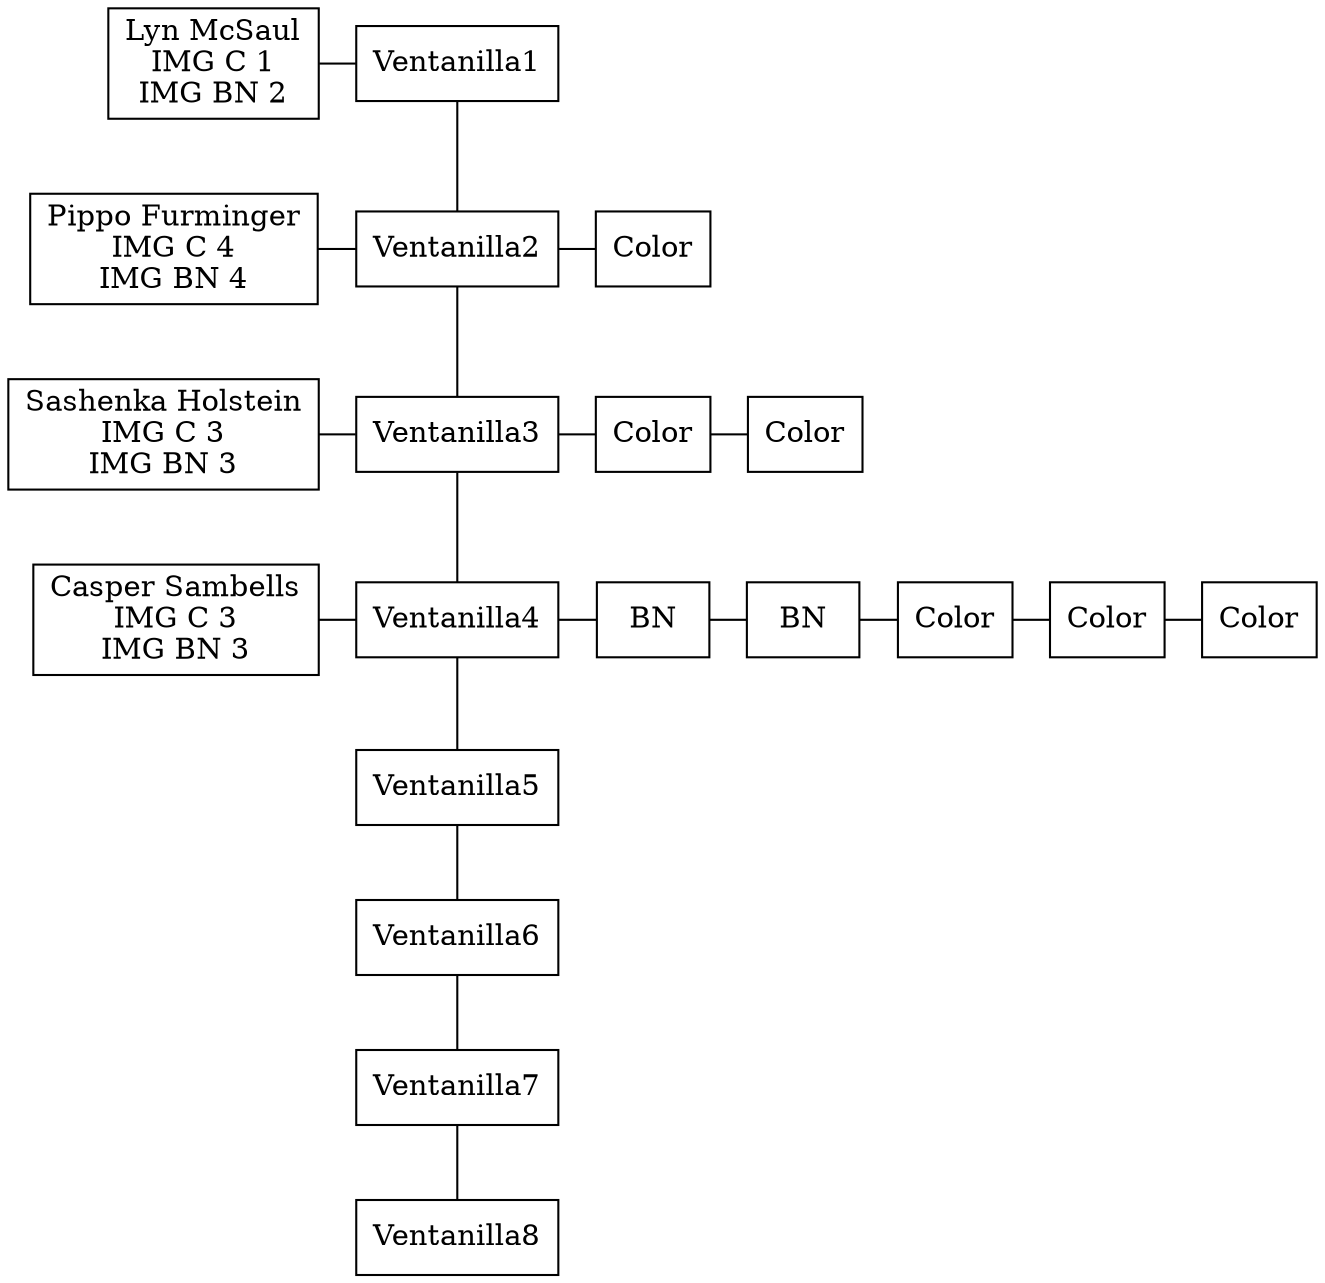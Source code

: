 digraph listaVentanillas {
node[shape=box]
edge[arrowhead=none]
0 [label=Ventanilla1]
1 [label="Lyn McSaul\nIMG C 1\nIMG BN 2"]
2 [label=Ventanilla2]
3 [label="Pippo Furminger\nIMG C 4\nIMG BN 4"]
4[label=Color]
5 [label=Ventanilla3]
6 [label="Sashenka Holstein\nIMG C 3\nIMG BN 3"]
7[label=Color]
8[label=Color]
9 [label=Ventanilla4]
10 [label="Casper Sambells\nIMG C 3\nIMG BN 3"]
11[label=BN]
12[label=BN]
13[label=Color]
14[label=Color]
15[label=Color]
16 [label=Ventanilla5]
17 [label=Ventanilla6]
18 [label=Ventanilla7]
19 [label=Ventanilla8]
1->0
0->2
3->2
2->4
2->5
6->5
5->7
7->8
5->9
10->9
9->11
11->12
12->13
13->14
14->15
9->16
16->17
17->18
18->19
{rank=same; 1; 0}
{rank=same; 3; 2}
{rank=same; 2; 4}
{rank=same; 6; 5}
{rank=same; 5; 7}
{rank=same; 7; 8}
{rank=same; 10; 9}
{rank=same; 9; 11}
{rank=same; 11; 12}
{rank=same; 12; 13}
{rank=same; 13; 14}
{rank=same; 14; 15}
rankdir=TB
}